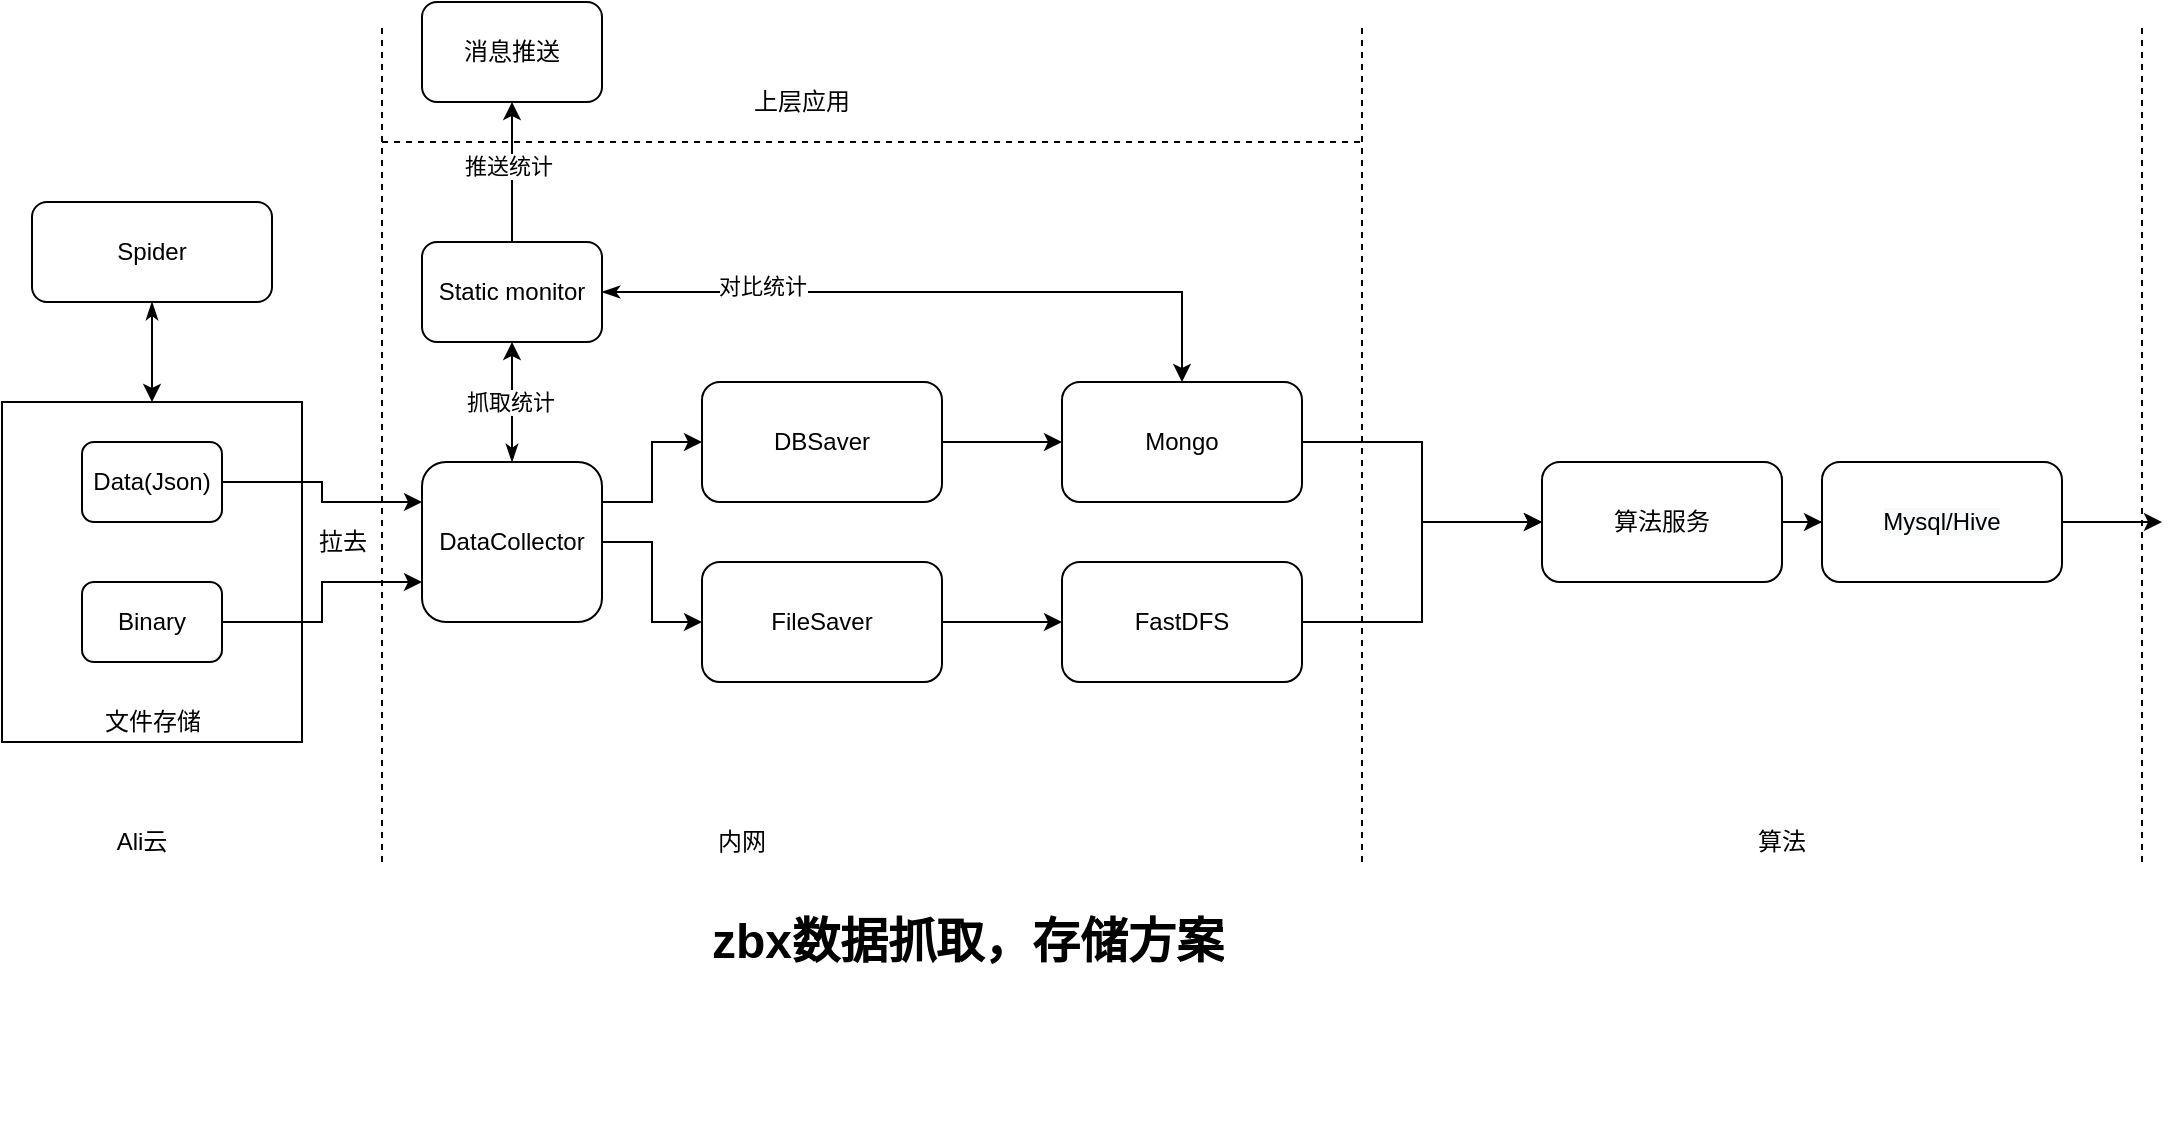 <mxfile version="13.8.3" type="github">
  <diagram id="T6B0v6q_N8CfARGV7hU6" name="Page-1">
    <mxGraphModel dx="1360" dy="802" grid="1" gridSize="10" guides="1" tooltips="1" connect="1" arrows="1" fold="1" page="1" pageScale="1" pageWidth="827" pageHeight="1169" math="0" shadow="0">
      <root>
        <mxCell id="0" />
        <mxCell id="1" parent="0" />
        <mxCell id="63UNmr2-AXSztfUmYCQm-23" value="" style="rounded=0;whiteSpace=wrap;html=1;" parent="1" vertex="1">
          <mxGeometry x="120" y="230" width="150" height="170" as="geometry" />
        </mxCell>
        <mxCell id="63UNmr2-AXSztfUmYCQm-30" style="edgeStyle=orthogonalEdgeStyle;rounded=0;orthogonalLoop=1;jettySize=auto;html=1;entryX=0.5;entryY=0;entryDx=0;entryDy=0;startArrow=classicThin;startFill=1;" parent="1" source="63UNmr2-AXSztfUmYCQm-1" target="63UNmr2-AXSztfUmYCQm-23" edge="1">
          <mxGeometry relative="1" as="geometry" />
        </mxCell>
        <mxCell id="63UNmr2-AXSztfUmYCQm-1" value="Spider" style="rounded=1;whiteSpace=wrap;html=1;" parent="1" vertex="1">
          <mxGeometry x="135" y="130" width="120" height="50" as="geometry" />
        </mxCell>
        <mxCell id="63UNmr2-AXSztfUmYCQm-5" value="" style="endArrow=none;dashed=1;html=1;" parent="1" edge="1">
          <mxGeometry width="50" height="50" relative="1" as="geometry">
            <mxPoint x="310" y="460" as="sourcePoint" />
            <mxPoint x="310" y="40" as="targetPoint" />
          </mxGeometry>
        </mxCell>
        <mxCell id="63UNmr2-AXSztfUmYCQm-20" style="edgeStyle=orthogonalEdgeStyle;rounded=0;orthogonalLoop=1;jettySize=auto;html=1;entryX=0;entryY=0.25;entryDx=0;entryDy=0;" parent="1" source="63UNmr2-AXSztfUmYCQm-7" target="63UNmr2-AXSztfUmYCQm-12" edge="1">
          <mxGeometry relative="1" as="geometry" />
        </mxCell>
        <mxCell id="63UNmr2-AXSztfUmYCQm-7" value="Data(Json)" style="rounded=1;whiteSpace=wrap;html=1;" parent="1" vertex="1">
          <mxGeometry x="160" y="250" width="70" height="40" as="geometry" />
        </mxCell>
        <mxCell id="63UNmr2-AXSztfUmYCQm-19" style="edgeStyle=orthogonalEdgeStyle;rounded=0;orthogonalLoop=1;jettySize=auto;html=1;exitX=1;exitY=0.5;exitDx=0;exitDy=0;entryX=0;entryY=0.75;entryDx=0;entryDy=0;" parent="1" source="63UNmr2-AXSztfUmYCQm-8" target="63UNmr2-AXSztfUmYCQm-12" edge="1">
          <mxGeometry relative="1" as="geometry" />
        </mxCell>
        <mxCell id="63UNmr2-AXSztfUmYCQm-8" value="Binary" style="rounded=1;whiteSpace=wrap;html=1;" parent="1" vertex="1">
          <mxGeometry x="160" y="320" width="70" height="40" as="geometry" />
        </mxCell>
        <mxCell id="63UNmr2-AXSztfUmYCQm-9" value="Ali云" style="text;html=1;strokeColor=none;fillColor=none;align=center;verticalAlign=middle;whiteSpace=wrap;rounded=0;" parent="1" vertex="1">
          <mxGeometry x="170" y="440" width="40" height="20" as="geometry" />
        </mxCell>
        <mxCell id="63UNmr2-AXSztfUmYCQm-10" value="内网" style="text;html=1;strokeColor=none;fillColor=none;align=center;verticalAlign=middle;whiteSpace=wrap;rounded=0;" parent="1" vertex="1">
          <mxGeometry x="470" y="440" width="40" height="20" as="geometry" />
        </mxCell>
        <mxCell id="9FuKHfuH0MDDWOyU0T6E-4" style="edgeStyle=orthogonalEdgeStyle;rounded=0;orthogonalLoop=1;jettySize=auto;html=1;exitX=1;exitY=0.5;exitDx=0;exitDy=0;" edge="1" parent="1" source="63UNmr2-AXSztfUmYCQm-11" target="1orUaz5jT2itH-X84JQk-9">
          <mxGeometry relative="1" as="geometry" />
        </mxCell>
        <mxCell id="63UNmr2-AXSztfUmYCQm-11" value="FastDFS" style="rounded=1;whiteSpace=wrap;html=1;" parent="1" vertex="1">
          <mxGeometry x="650" y="310" width="120" height="60" as="geometry" />
        </mxCell>
        <mxCell id="63UNmr2-AXSztfUmYCQm-21" style="edgeStyle=orthogonalEdgeStyle;rounded=0;orthogonalLoop=1;jettySize=auto;html=1;exitX=1;exitY=0.25;exitDx=0;exitDy=0;entryX=0;entryY=0.5;entryDx=0;entryDy=0;" parent="1" source="63UNmr2-AXSztfUmYCQm-12" target="63UNmr2-AXSztfUmYCQm-15" edge="1">
          <mxGeometry relative="1" as="geometry" />
        </mxCell>
        <mxCell id="63UNmr2-AXSztfUmYCQm-22" style="edgeStyle=orthogonalEdgeStyle;rounded=0;orthogonalLoop=1;jettySize=auto;html=1;" parent="1" source="63UNmr2-AXSztfUmYCQm-12" target="63UNmr2-AXSztfUmYCQm-16" edge="1">
          <mxGeometry relative="1" as="geometry" />
        </mxCell>
        <mxCell id="63UNmr2-AXSztfUmYCQm-26" style="edgeStyle=orthogonalEdgeStyle;rounded=0;orthogonalLoop=1;jettySize=auto;html=1;exitX=0.5;exitY=0;exitDx=0;exitDy=0;entryX=0.5;entryY=1;entryDx=0;entryDy=0;startArrow=classicThin;startFill=1;" parent="1" source="63UNmr2-AXSztfUmYCQm-12" target="63UNmr2-AXSztfUmYCQm-25" edge="1">
          <mxGeometry relative="1" as="geometry" />
        </mxCell>
        <mxCell id="63UNmr2-AXSztfUmYCQm-31" value="抓取统计" style="edgeLabel;html=1;align=center;verticalAlign=middle;resizable=0;points=[];" parent="63UNmr2-AXSztfUmYCQm-26" vertex="1" connectable="0">
          <mxGeometry y="1" relative="1" as="geometry">
            <mxPoint as="offset" />
          </mxGeometry>
        </mxCell>
        <mxCell id="63UNmr2-AXSztfUmYCQm-12" value="DataCollector" style="rounded=1;whiteSpace=wrap;html=1;" parent="1" vertex="1">
          <mxGeometry x="330" y="260" width="90" height="80" as="geometry" />
        </mxCell>
        <mxCell id="9FuKHfuH0MDDWOyU0T6E-3" style="edgeStyle=orthogonalEdgeStyle;rounded=0;orthogonalLoop=1;jettySize=auto;html=1;exitX=1;exitY=0.5;exitDx=0;exitDy=0;" edge="1" parent="1" source="63UNmr2-AXSztfUmYCQm-13" target="1orUaz5jT2itH-X84JQk-9">
          <mxGeometry relative="1" as="geometry" />
        </mxCell>
        <mxCell id="63UNmr2-AXSztfUmYCQm-13" value="Mongo" style="rounded=1;whiteSpace=wrap;html=1;" parent="1" vertex="1">
          <mxGeometry x="650" y="220" width="120" height="60" as="geometry" />
        </mxCell>
        <mxCell id="63UNmr2-AXSztfUmYCQm-18" style="edgeStyle=orthogonalEdgeStyle;rounded=0;orthogonalLoop=1;jettySize=auto;html=1;exitX=1;exitY=0.5;exitDx=0;exitDy=0;" parent="1" source="63UNmr2-AXSztfUmYCQm-15" target="63UNmr2-AXSztfUmYCQm-13" edge="1">
          <mxGeometry relative="1" as="geometry" />
        </mxCell>
        <mxCell id="63UNmr2-AXSztfUmYCQm-15" value="DBSaver" style="rounded=1;whiteSpace=wrap;html=1;" parent="1" vertex="1">
          <mxGeometry x="470" y="220" width="120" height="60" as="geometry" />
        </mxCell>
        <mxCell id="63UNmr2-AXSztfUmYCQm-17" style="edgeStyle=orthogonalEdgeStyle;rounded=0;orthogonalLoop=1;jettySize=auto;html=1;exitX=1;exitY=0.5;exitDx=0;exitDy=0;entryX=0;entryY=0.5;entryDx=0;entryDy=0;" parent="1" source="63UNmr2-AXSztfUmYCQm-16" target="63UNmr2-AXSztfUmYCQm-11" edge="1">
          <mxGeometry relative="1" as="geometry" />
        </mxCell>
        <mxCell id="63UNmr2-AXSztfUmYCQm-16" value="FileSaver" style="rounded=1;whiteSpace=wrap;html=1;" parent="1" vertex="1">
          <mxGeometry x="470" y="310" width="120" height="60" as="geometry" />
        </mxCell>
        <mxCell id="63UNmr2-AXSztfUmYCQm-24" value="文件存储" style="text;html=1;strokeColor=none;fillColor=none;align=center;verticalAlign=middle;whiteSpace=wrap;rounded=0;" parent="1" vertex="1">
          <mxGeometry x="167.5" y="380" width="55" height="20" as="geometry" />
        </mxCell>
        <mxCell id="63UNmr2-AXSztfUmYCQm-28" style="edgeStyle=orthogonalEdgeStyle;rounded=0;orthogonalLoop=1;jettySize=auto;html=1;exitX=1;exitY=0.5;exitDx=0;exitDy=0;startArrow=classicThin;startFill=1;" parent="1" source="63UNmr2-AXSztfUmYCQm-25" target="63UNmr2-AXSztfUmYCQm-13" edge="1">
          <mxGeometry relative="1" as="geometry" />
        </mxCell>
        <mxCell id="63UNmr2-AXSztfUmYCQm-29" value="对比统计" style="edgeLabel;html=1;align=center;verticalAlign=middle;resizable=0;points=[];" parent="63UNmr2-AXSztfUmYCQm-28" vertex="1" connectable="0">
          <mxGeometry x="-0.522" y="3" relative="1" as="geometry">
            <mxPoint as="offset" />
          </mxGeometry>
        </mxCell>
        <mxCell id="63UNmr2-AXSztfUmYCQm-34" style="edgeStyle=orthogonalEdgeStyle;rounded=0;orthogonalLoop=1;jettySize=auto;html=1;exitX=0.5;exitY=0;exitDx=0;exitDy=0;startArrow=none;startFill=0;" parent="1" source="63UNmr2-AXSztfUmYCQm-25" target="63UNmr2-AXSztfUmYCQm-32" edge="1">
          <mxGeometry relative="1" as="geometry" />
        </mxCell>
        <mxCell id="63UNmr2-AXSztfUmYCQm-35" value="推送统计" style="edgeLabel;html=1;align=center;verticalAlign=middle;resizable=0;points=[];" parent="63UNmr2-AXSztfUmYCQm-34" vertex="1" connectable="0">
          <mxGeometry x="0.086" y="2" relative="1" as="geometry">
            <mxPoint as="offset" />
          </mxGeometry>
        </mxCell>
        <mxCell id="63UNmr2-AXSztfUmYCQm-25" value="Static monitor" style="rounded=1;whiteSpace=wrap;html=1;" parent="1" vertex="1">
          <mxGeometry x="330" y="150" width="90" height="50" as="geometry" />
        </mxCell>
        <mxCell id="63UNmr2-AXSztfUmYCQm-32" value="消息推送" style="rounded=1;whiteSpace=wrap;html=1;" parent="1" vertex="1">
          <mxGeometry x="330" y="30" width="90" height="50" as="geometry" />
        </mxCell>
        <mxCell id="63UNmr2-AXSztfUmYCQm-33" value="" style="endArrow=none;dashed=1;html=1;" parent="1" edge="1">
          <mxGeometry width="50" height="50" relative="1" as="geometry">
            <mxPoint x="310" y="100" as="sourcePoint" />
            <mxPoint x="800" y="100" as="targetPoint" />
          </mxGeometry>
        </mxCell>
        <mxCell id="63UNmr2-AXSztfUmYCQm-36" value="上层应用" style="text;html=1;strokeColor=none;fillColor=none;align=center;verticalAlign=middle;whiteSpace=wrap;rounded=0;" parent="1" vertex="1">
          <mxGeometry x="470" y="70" width="100" height="20" as="geometry" />
        </mxCell>
        <mxCell id="63UNmr2-AXSztfUmYCQm-37" value="拉去" style="text;html=1;align=center;verticalAlign=middle;resizable=0;points=[];autosize=1;" parent="1" vertex="1">
          <mxGeometry x="270" y="290" width="40" height="20" as="geometry" />
        </mxCell>
        <mxCell id="1orUaz5jT2itH-X84JQk-1" value="" style="endArrow=none;dashed=1;html=1;" parent="1" edge="1">
          <mxGeometry width="50" height="50" relative="1" as="geometry">
            <mxPoint x="800" y="460" as="sourcePoint" />
            <mxPoint x="800" y="40" as="targetPoint" />
          </mxGeometry>
        </mxCell>
        <mxCell id="9FuKHfuH0MDDWOyU0T6E-7" style="edgeStyle=orthogonalEdgeStyle;rounded=0;orthogonalLoop=1;jettySize=auto;html=1;exitX=1;exitY=0.5;exitDx=0;exitDy=0;" edge="1" parent="1" source="1orUaz5jT2itH-X84JQk-3">
          <mxGeometry relative="1" as="geometry">
            <mxPoint x="1200" y="290" as="targetPoint" />
          </mxGeometry>
        </mxCell>
        <mxCell id="1orUaz5jT2itH-X84JQk-3" value="&#xa;&#xa;&lt;span style=&quot;color: rgb(0, 0, 0); font-family: helvetica; font-size: 12px; font-style: normal; font-weight: 400; letter-spacing: normal; text-align: center; text-indent: 0px; text-transform: none; word-spacing: 0px; background-color: rgb(248, 249, 250); display: inline; float: none;&quot;&gt;Mysql/Hive&lt;/span&gt;&#xa;&#xa;" style="rounded=1;whiteSpace=wrap;html=1;" parent="1" vertex="1">
          <mxGeometry x="1030" y="260" width="120" height="60" as="geometry" />
        </mxCell>
        <mxCell id="1orUaz5jT2itH-X84JQk-4" value="算法" style="text;html=1;strokeColor=none;fillColor=none;align=center;verticalAlign=middle;whiteSpace=wrap;rounded=0;" parent="1" vertex="1">
          <mxGeometry x="990" y="440" width="40" height="20" as="geometry" />
        </mxCell>
        <mxCell id="9FuKHfuH0MDDWOyU0T6E-5" style="edgeStyle=orthogonalEdgeStyle;rounded=0;orthogonalLoop=1;jettySize=auto;html=1;exitX=1;exitY=0.5;exitDx=0;exitDy=0;" edge="1" parent="1" source="1orUaz5jT2itH-X84JQk-9" target="1orUaz5jT2itH-X84JQk-3">
          <mxGeometry relative="1" as="geometry" />
        </mxCell>
        <mxCell id="1orUaz5jT2itH-X84JQk-9" value="算法服务" style="rounded=1;whiteSpace=wrap;html=1;" parent="1" vertex="1">
          <mxGeometry x="890" y="260" width="120" height="60" as="geometry" />
        </mxCell>
        <mxCell id="9FuKHfuH0MDDWOyU0T6E-1" value="&lt;h1&gt;zbx数据抓取，存储方案&lt;/h1&gt;&lt;p&gt;&lt;br&gt;&lt;/p&gt;" style="text;html=1;strokeColor=none;fillColor=none;spacing=5;spacingTop=-20;whiteSpace=wrap;overflow=hidden;rounded=0;" vertex="1" parent="1">
          <mxGeometry x="470" y="480" width="330" height="120" as="geometry" />
        </mxCell>
        <mxCell id="9FuKHfuH0MDDWOyU0T6E-6" value="" style="endArrow=none;dashed=1;html=1;" edge="1" parent="1">
          <mxGeometry width="50" height="50" relative="1" as="geometry">
            <mxPoint x="1190" y="460" as="sourcePoint" />
            <mxPoint x="1190" y="40" as="targetPoint" />
          </mxGeometry>
        </mxCell>
      </root>
    </mxGraphModel>
  </diagram>
</mxfile>
